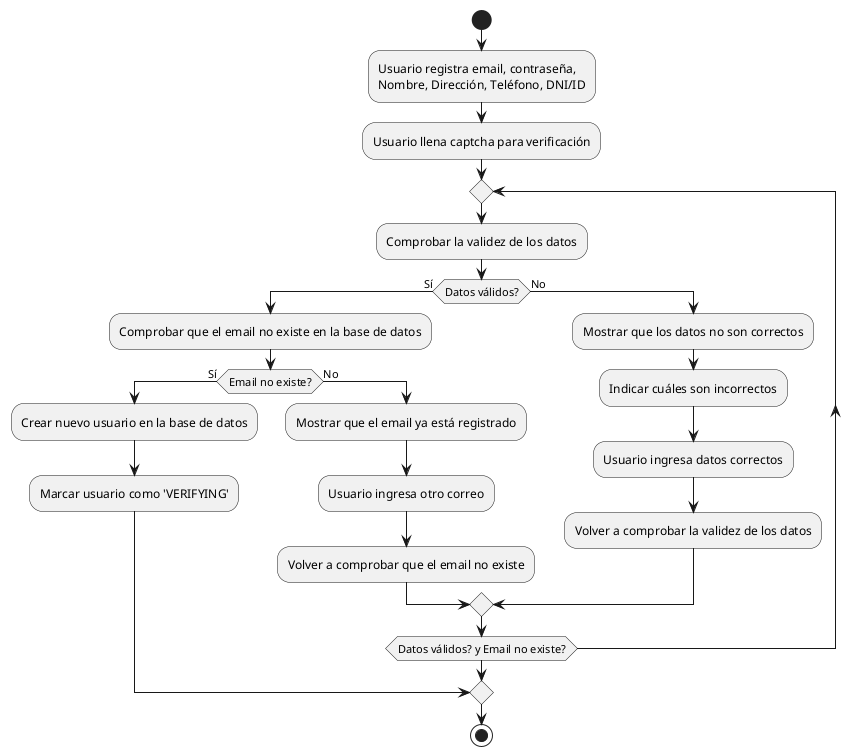 @startuml "ID1: Crear cuenta de usario con email y contraseña"
start

:Usuario registra email, contraseña, 
Nombre, Dirección, Teléfono, DNI/ID;

:Usuario llena captcha para verificación;

repeat
    :Comprobar la validez de los datos;

    if (Datos válidos?) then (Sí)
        :Comprobar que el email no existe en la base de datos;
        if (Email no existe?) then (Sí)
            :Crear nuevo usuario en la base de datos;
            :Marcar usuario como 'VERIFYING';
            break
        else (No)
            :Mostrar que el email ya está registrado;
            :Usuario ingresa otro correo;
            :Volver a comprobar que el email no existe;
        endif
    else (No)
        :Mostrar que los datos no son correctos;
        :Indicar cuáles son incorrectos;
        :Usuario ingresa datos correctos;
        :Volver a comprobar la validez de los datos;
    endif
repeat while (Datos válidos? y Email no existe?)

stop
@enduml